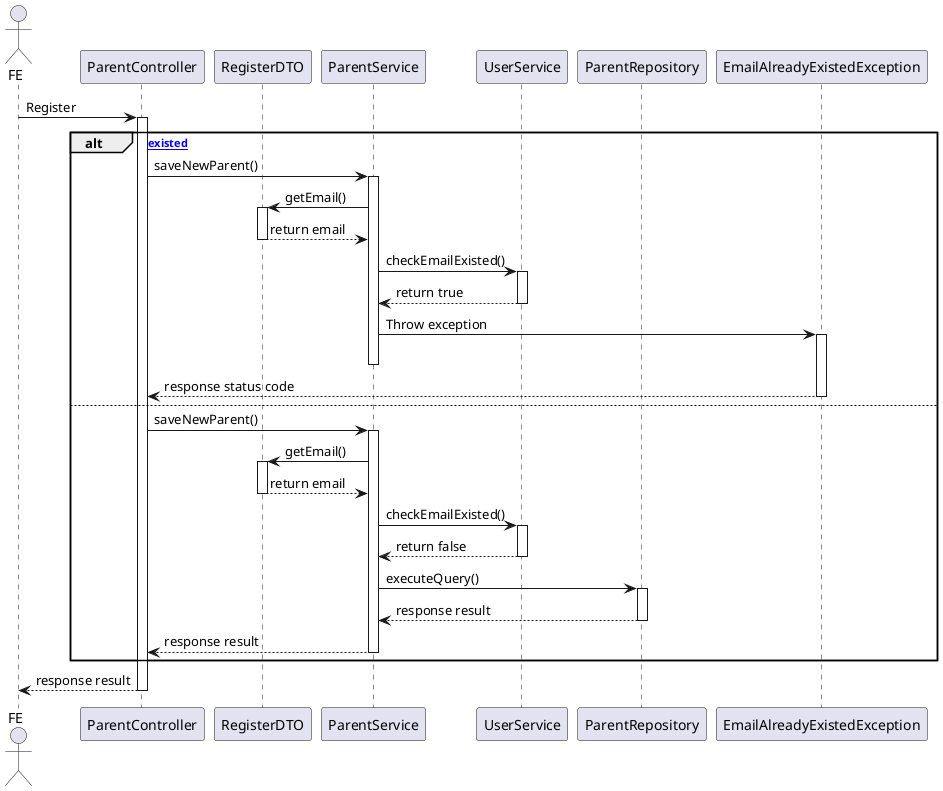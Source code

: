@startuml

actor FE
participant ParentController
participant RegisterDTO
participant ParentService
participant UserService
participant ParentRepository
participant EmailAlreadyExistedException

FE -> ParentController : Register

alt [Email existed]
    activate ParentController
    ParentController -> ParentService : saveNewParent()
    activate ParentService
    ParentService -> RegisterDTO : getEmail()
    activate RegisterDTO
    RegisterDTO --> ParentService : return email
    deactivate RegisterDTO
    ParentService -> UserService : checkEmailExisted()
    activate UserService
    UserService --> ParentService : return true
    deactivate UserService
    ParentService -> EmailAlreadyExistedException : Throw exception
    activate EmailAlreadyExistedException
    deactivate ParentService
    EmailAlreadyExistedException --> ParentController : response status code
    deactivate EmailAlreadyExistedException

else

    ParentController -> ParentService : saveNewParent()
    activate ParentService
    ParentService -> RegisterDTO : getEmail()
    activate RegisterDTO
    RegisterDTO --> ParentService : return email
    deactivate RegisterDTO
    ParentService -> UserService : checkEmailExisted()
    activate UserService
    UserService --> ParentService : return false
    deactivate UserService
    ParentService -> ParentRepository : executeQuery()
    activate ParentRepository
    ParentRepository --> ParentService : response result
    deactivate ParentRepository
    ParentService --> ParentController : response result
    deactivate ParentService

end

ParentController --> FE : response result

deactivate ParentController


@enduml